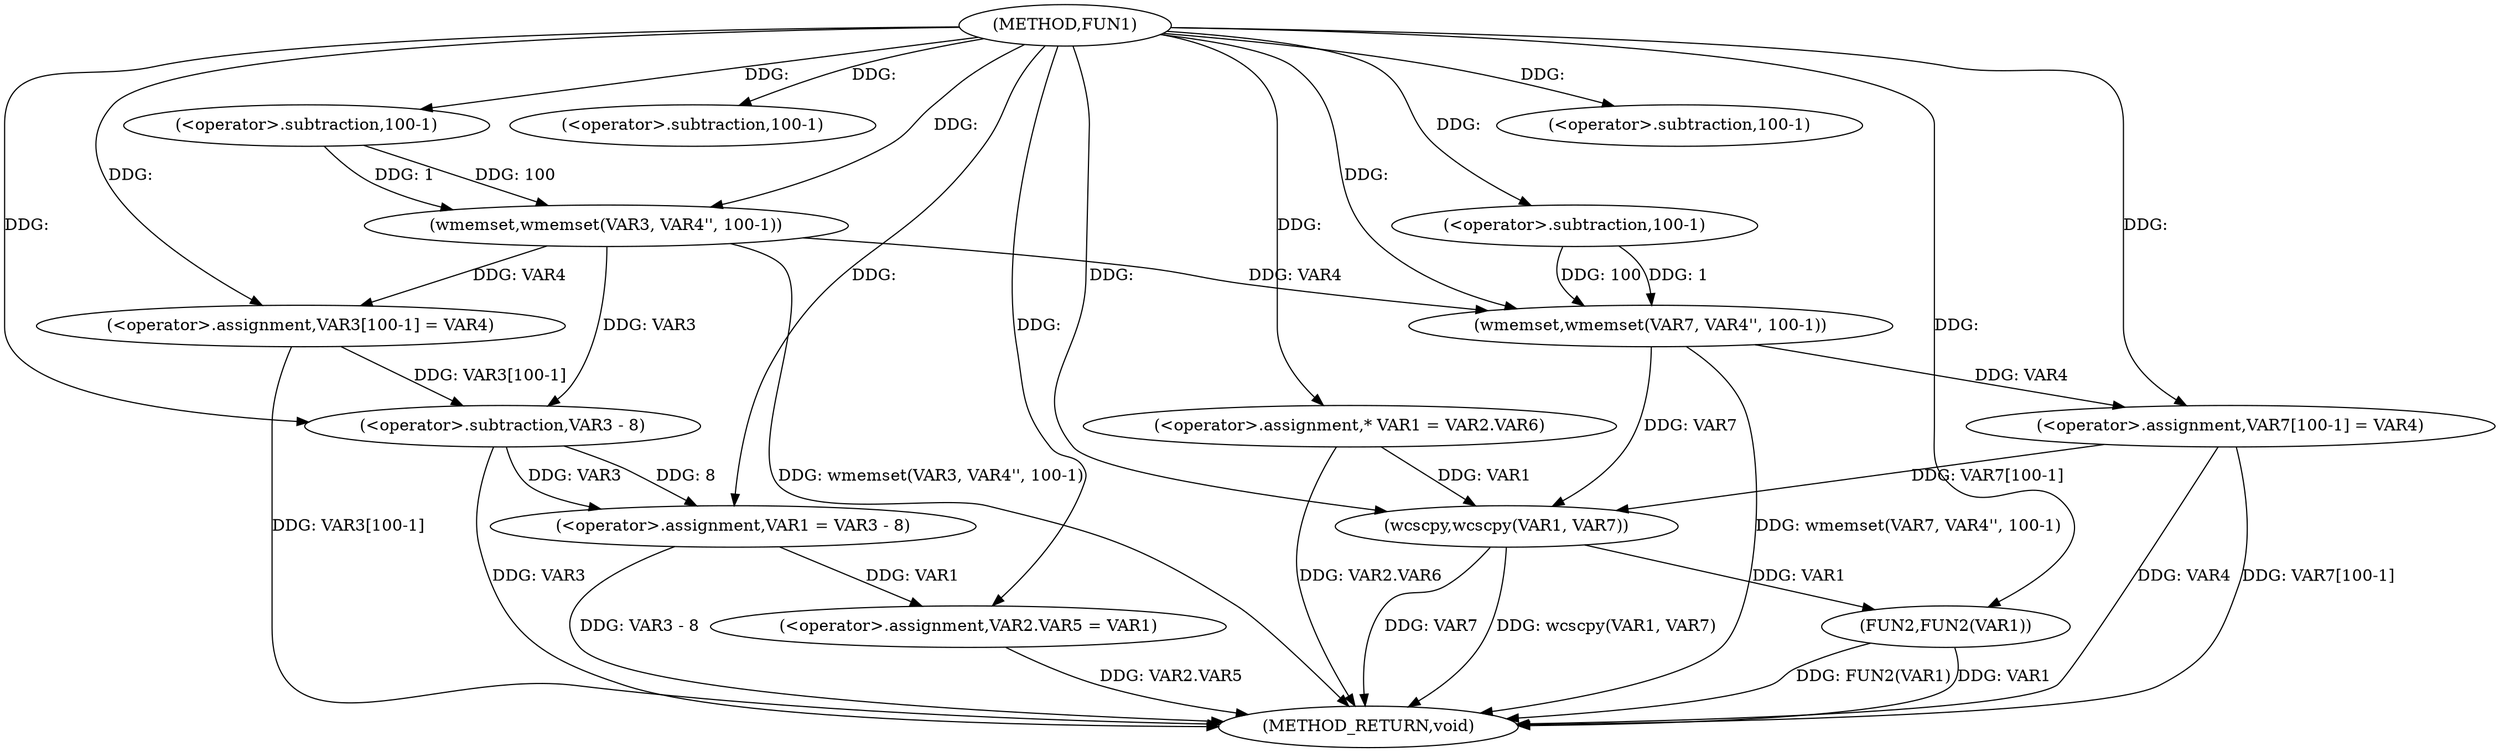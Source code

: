 digraph FUN1 {  
"1000100" [label = "(METHOD,FUN1)" ]
"1000155" [label = "(METHOD_RETURN,void)" ]
"1000105" [label = "(wmemset,wmemset(VAR3, VAR4'', 100-1))" ]
"1000108" [label = "(<operator>.subtraction,100-1)" ]
"1000111" [label = "(<operator>.assignment,VAR3[100-1] = VAR4)" ]
"1000114" [label = "(<operator>.subtraction,100-1)" ]
"1000118" [label = "(<operator>.assignment,VAR1 = VAR3 - 8)" ]
"1000120" [label = "(<operator>.subtraction,VAR3 - 8)" ]
"1000123" [label = "(<operator>.assignment,VAR2.VAR5 = VAR1)" ]
"1000130" [label = "(<operator>.assignment,* VAR1 = VAR2.VAR6)" ]
"1000137" [label = "(wmemset,wmemset(VAR7, VAR4'', 100-1))" ]
"1000140" [label = "(<operator>.subtraction,100-1)" ]
"1000143" [label = "(<operator>.assignment,VAR7[100-1] = VAR4)" ]
"1000146" [label = "(<operator>.subtraction,100-1)" ]
"1000150" [label = "(wcscpy,wcscpy(VAR1, VAR7))" ]
"1000153" [label = "(FUN2,FUN2(VAR1))" ]
  "1000105" -> "1000155"  [ label = "DDG: wmemset(VAR3, VAR4'', 100-1)"] 
  "1000150" -> "1000155"  [ label = "DDG: VAR7"] 
  "1000143" -> "1000155"  [ label = "DDG: VAR7[100-1]"] 
  "1000120" -> "1000155"  [ label = "DDG: VAR3"] 
  "1000143" -> "1000155"  [ label = "DDG: VAR4"] 
  "1000153" -> "1000155"  [ label = "DDG: FUN2(VAR1)"] 
  "1000111" -> "1000155"  [ label = "DDG: VAR3[100-1]"] 
  "1000153" -> "1000155"  [ label = "DDG: VAR1"] 
  "1000118" -> "1000155"  [ label = "DDG: VAR3 - 8"] 
  "1000150" -> "1000155"  [ label = "DDG: wcscpy(VAR1, VAR7)"] 
  "1000137" -> "1000155"  [ label = "DDG: wmemset(VAR7, VAR4'', 100-1)"] 
  "1000123" -> "1000155"  [ label = "DDG: VAR2.VAR5"] 
  "1000130" -> "1000155"  [ label = "DDG: VAR2.VAR6"] 
  "1000100" -> "1000105"  [ label = "DDG: "] 
  "1000108" -> "1000105"  [ label = "DDG: 100"] 
  "1000108" -> "1000105"  [ label = "DDG: 1"] 
  "1000100" -> "1000108"  [ label = "DDG: "] 
  "1000105" -> "1000111"  [ label = "DDG: VAR4"] 
  "1000100" -> "1000111"  [ label = "DDG: "] 
  "1000100" -> "1000114"  [ label = "DDG: "] 
  "1000120" -> "1000118"  [ label = "DDG: VAR3"] 
  "1000120" -> "1000118"  [ label = "DDG: 8"] 
  "1000100" -> "1000118"  [ label = "DDG: "] 
  "1000111" -> "1000120"  [ label = "DDG: VAR3[100-1]"] 
  "1000105" -> "1000120"  [ label = "DDG: VAR3"] 
  "1000100" -> "1000120"  [ label = "DDG: "] 
  "1000118" -> "1000123"  [ label = "DDG: VAR1"] 
  "1000100" -> "1000123"  [ label = "DDG: "] 
  "1000100" -> "1000130"  [ label = "DDG: "] 
  "1000100" -> "1000137"  [ label = "DDG: "] 
  "1000105" -> "1000137"  [ label = "DDG: VAR4"] 
  "1000140" -> "1000137"  [ label = "DDG: 100"] 
  "1000140" -> "1000137"  [ label = "DDG: 1"] 
  "1000100" -> "1000140"  [ label = "DDG: "] 
  "1000137" -> "1000143"  [ label = "DDG: VAR4"] 
  "1000100" -> "1000143"  [ label = "DDG: "] 
  "1000100" -> "1000146"  [ label = "DDG: "] 
  "1000130" -> "1000150"  [ label = "DDG: VAR1"] 
  "1000100" -> "1000150"  [ label = "DDG: "] 
  "1000143" -> "1000150"  [ label = "DDG: VAR7[100-1]"] 
  "1000137" -> "1000150"  [ label = "DDG: VAR7"] 
  "1000150" -> "1000153"  [ label = "DDG: VAR1"] 
  "1000100" -> "1000153"  [ label = "DDG: "] 
}
